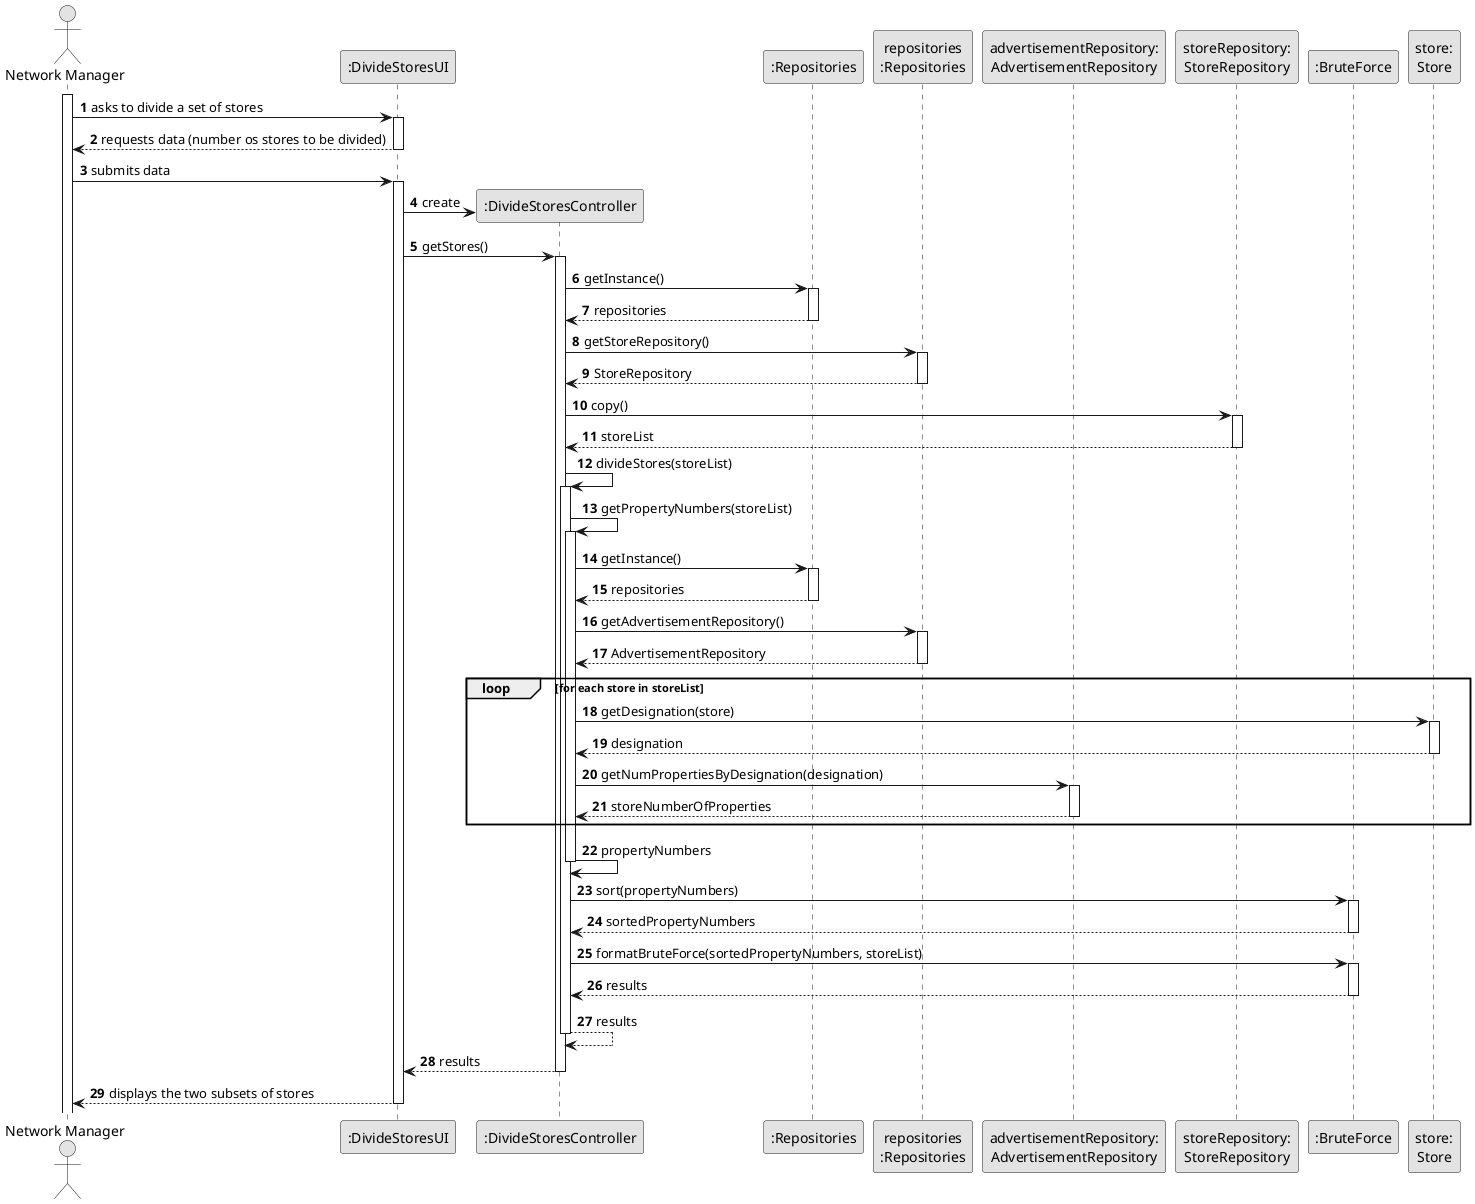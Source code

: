 @startuml
skinparam monochrome true
skinparam packageStyle rectangle
skinparam shadowing false

autonumber

'hide footbox
actor "Network Manager" as NetworkManager
participant ":DivideStoresUI" as UI
participant ":DivideStoresController" as Controller
participant ":Repositories" as Repositories
participant "repositories\n:Repositories" as repositories
participant "advertisementRepository:\nAdvertisementRepository" as AdvRep
participant "storeRepository:\nStoreRepository" as StrRep
participant ":BruteForce" as BruteForce
participant "store:\nStore" as Str

activate NetworkManager

    NetworkManager ->  UI : asks to divide a set of stores
    activate  UI

     UI --> NetworkManager : requests data (number os stores to be divided)
    deactivate  UI

    NetworkManager ->  UI : submits data
        activate  UI

        UI -> Controller ** : create

         UI -> Controller : getStores()
         activate Controller

         Controller -> Repositories:getInstance()
                                     activate Repositories

                     Repositories--> Controller: repositories
                     deactivate Repositories

                     Controller -> repositories : getStoreRepository()
                     activate repositories

                     repositories --> Controller : StoreRepository
                     deactivate repositories

                     Controller -> StrRep : copy()
                     activate StrRep

                     StrRep --> Controller : storeList
                     deactivate StrRep

                     Controller -> Controller : divideStores(storeList)
                     activate Controller

                     Controller -> Controller : getPropertyNumbers(storeList)
                     activate Controller

                           Controller -> Repositories:getInstance()
                                                          activate Repositories

                                          Repositories--> Controller: repositories
                                          deactivate Repositories

                                          Controller -> repositories : getAdvertisementRepository()
                                          activate repositories

                                          repositories --> Controller : AdvertisementRepository
                                          deactivate repositories

                                          loop for each store in storeList



                                          Controller -> Str : getDesignation(store)
                                          activate Str

                                          Str --> Controller : designation
                                          deactivate Str


                                          Controller -> AdvRep : getNumPropertiesByDesignation(designation)
                                          activate AdvRep

                                          AdvRep --> Controller : storeNumberOfProperties
                                          deactivate AdvRep

                                          end

                                          Controller -> Controller : propertyNumbers
                                          deactivate Controller

                                          Controller -> BruteForce : sort(propertyNumbers)
                                          activate BruteForce

                                          BruteForce --> Controller : sortedPropertyNumbers
                                          deactivate BruteForce

                                          Controller -> BruteForce : formatBruteForce(sortedPropertyNumbers, storeList)
                                          activate BruteForce

                                          BruteForce --> Controller : results
                                          deactivate BruteForce

                                          Controller --> Controller : results
                                          deactivate Controller

                                          Controller --> UI : results
                                          deactivate Controller





         UI --> NetworkManager : displays the two subsets of stores
        deactivate  UI


@enduml
